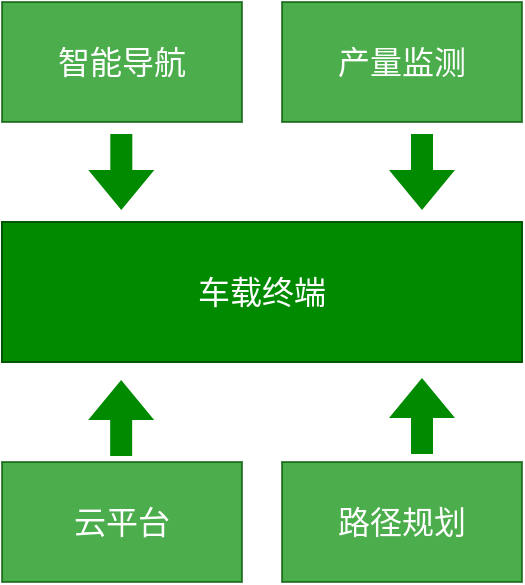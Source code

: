 <mxfile version="24.7.13">
  <diagram name="第 1 页" id="aXgeUTv2P11chPsPHOBh">
    <mxGraphModel dx="1222" dy="789" grid="1" gridSize="10" guides="1" tooltips="1" connect="1" arrows="1" fold="1" page="1" pageScale="1" pageWidth="1654" pageHeight="1169" math="0" shadow="0">
      <root>
        <mxCell id="0" />
        <mxCell id="1" parent="0" />
        <mxCell id="a2fxuArongsgJwk4BGzW-1" value="车载终端" style="rounded=0;whiteSpace=wrap;html=1;fontSize=16;fillColor=#008a00;strokeColor=#005700;fontColor=#ffffff;" vertex="1" parent="1">
          <mxGeometry x="350" y="230" width="260" height="70" as="geometry" />
        </mxCell>
        <mxCell id="a2fxuArongsgJwk4BGzW-2" value="产量监测" style="rounded=0;whiteSpace=wrap;html=1;fontSize=16;fillColor=#008a00;strokeColor=#005700;opacity=70;fontColor=#ffffff;" vertex="1" parent="1">
          <mxGeometry x="490" y="120" width="120" height="60" as="geometry" />
        </mxCell>
        <mxCell id="a2fxuArongsgJwk4BGzW-3" value="路径规划" style="rounded=0;whiteSpace=wrap;html=1;fontSize=16;fillColor=#008a00;strokeColor=#005700;opacity=70;fontColor=#ffffff;" vertex="1" parent="1">
          <mxGeometry x="490" y="350" width="120" height="60" as="geometry" />
        </mxCell>
        <mxCell id="a2fxuArongsgJwk4BGzW-4" value="云平台" style="rounded=0;whiteSpace=wrap;html=1;fontSize=16;fillColor=#008a00;strokeColor=#005700;opacity=70;fontColor=#ffffff;" vertex="1" parent="1">
          <mxGeometry x="350" y="350" width="120" height="60" as="geometry" />
        </mxCell>
        <mxCell id="a2fxuArongsgJwk4BGzW-5" value="智能导航" style="rounded=0;whiteSpace=wrap;html=1;fontSize=16;fillColor=#008a00;strokeColor=#005700;opacity=70;fontColor=#ffffff;" vertex="1" parent="1">
          <mxGeometry x="350" y="120" width="120" height="60" as="geometry" />
        </mxCell>
        <mxCell id="a2fxuArongsgJwk4BGzW-14" value="" style="shape=flexArrow;endArrow=none;html=1;rounded=0;strokeColor=none;strokeWidth=2;align=center;verticalAlign=middle;fontFamily=Helvetica;fontSize=11;fontColor=default;labelBackgroundColor=default;edgeStyle=orthogonalEdgeStyle;endSize=6;fillColor=#008a00;startArrow=block;endFill=0;" edge="1" parent="1">
          <mxGeometry width="50" height="50" relative="1" as="geometry">
            <mxPoint x="409.66" y="225" as="sourcePoint" />
            <mxPoint x="409.66" y="185" as="targetPoint" />
          </mxGeometry>
        </mxCell>
        <mxCell id="a2fxuArongsgJwk4BGzW-15" value="" style="shape=flexArrow;endArrow=none;html=1;rounded=0;strokeColor=none;strokeWidth=2;align=center;verticalAlign=middle;fontFamily=Helvetica;fontSize=11;fontColor=default;labelBackgroundColor=default;edgeStyle=orthogonalEdgeStyle;endSize=6;fillColor=#008a00;startArrow=block;endFill=0;" edge="1" parent="1">
          <mxGeometry width="50" height="50" relative="1" as="geometry">
            <mxPoint x="560" y="225" as="sourcePoint" />
            <mxPoint x="560" y="185" as="targetPoint" />
          </mxGeometry>
        </mxCell>
        <mxCell id="a2fxuArongsgJwk4BGzW-16" value="" style="shape=flexArrow;endArrow=none;html=1;rounded=0;strokeColor=none;strokeWidth=2;align=center;verticalAlign=middle;fontFamily=Helvetica;fontSize=11;fontColor=default;labelBackgroundColor=default;edgeStyle=orthogonalEdgeStyle;endSize=6;fillColor=#008a00;startArrow=block;endFill=0;" edge="1" parent="1">
          <mxGeometry width="50" height="50" relative="1" as="geometry">
            <mxPoint x="409.58" y="308" as="sourcePoint" />
            <mxPoint x="409.58" y="348" as="targetPoint" />
          </mxGeometry>
        </mxCell>
        <mxCell id="a2fxuArongsgJwk4BGzW-17" value="" style="shape=flexArrow;endArrow=none;html=1;rounded=0;strokeColor=none;strokeWidth=2;align=center;verticalAlign=middle;fontFamily=Helvetica;fontSize=11;fontColor=default;labelBackgroundColor=default;edgeStyle=orthogonalEdgeStyle;endSize=6;fillColor=#008a00;endFill=0;startArrow=block;" edge="1" parent="1">
          <mxGeometry width="50" height="50" relative="1" as="geometry">
            <mxPoint x="560" y="307" as="sourcePoint" />
            <mxPoint x="560" y="347" as="targetPoint" />
          </mxGeometry>
        </mxCell>
      </root>
    </mxGraphModel>
  </diagram>
</mxfile>
